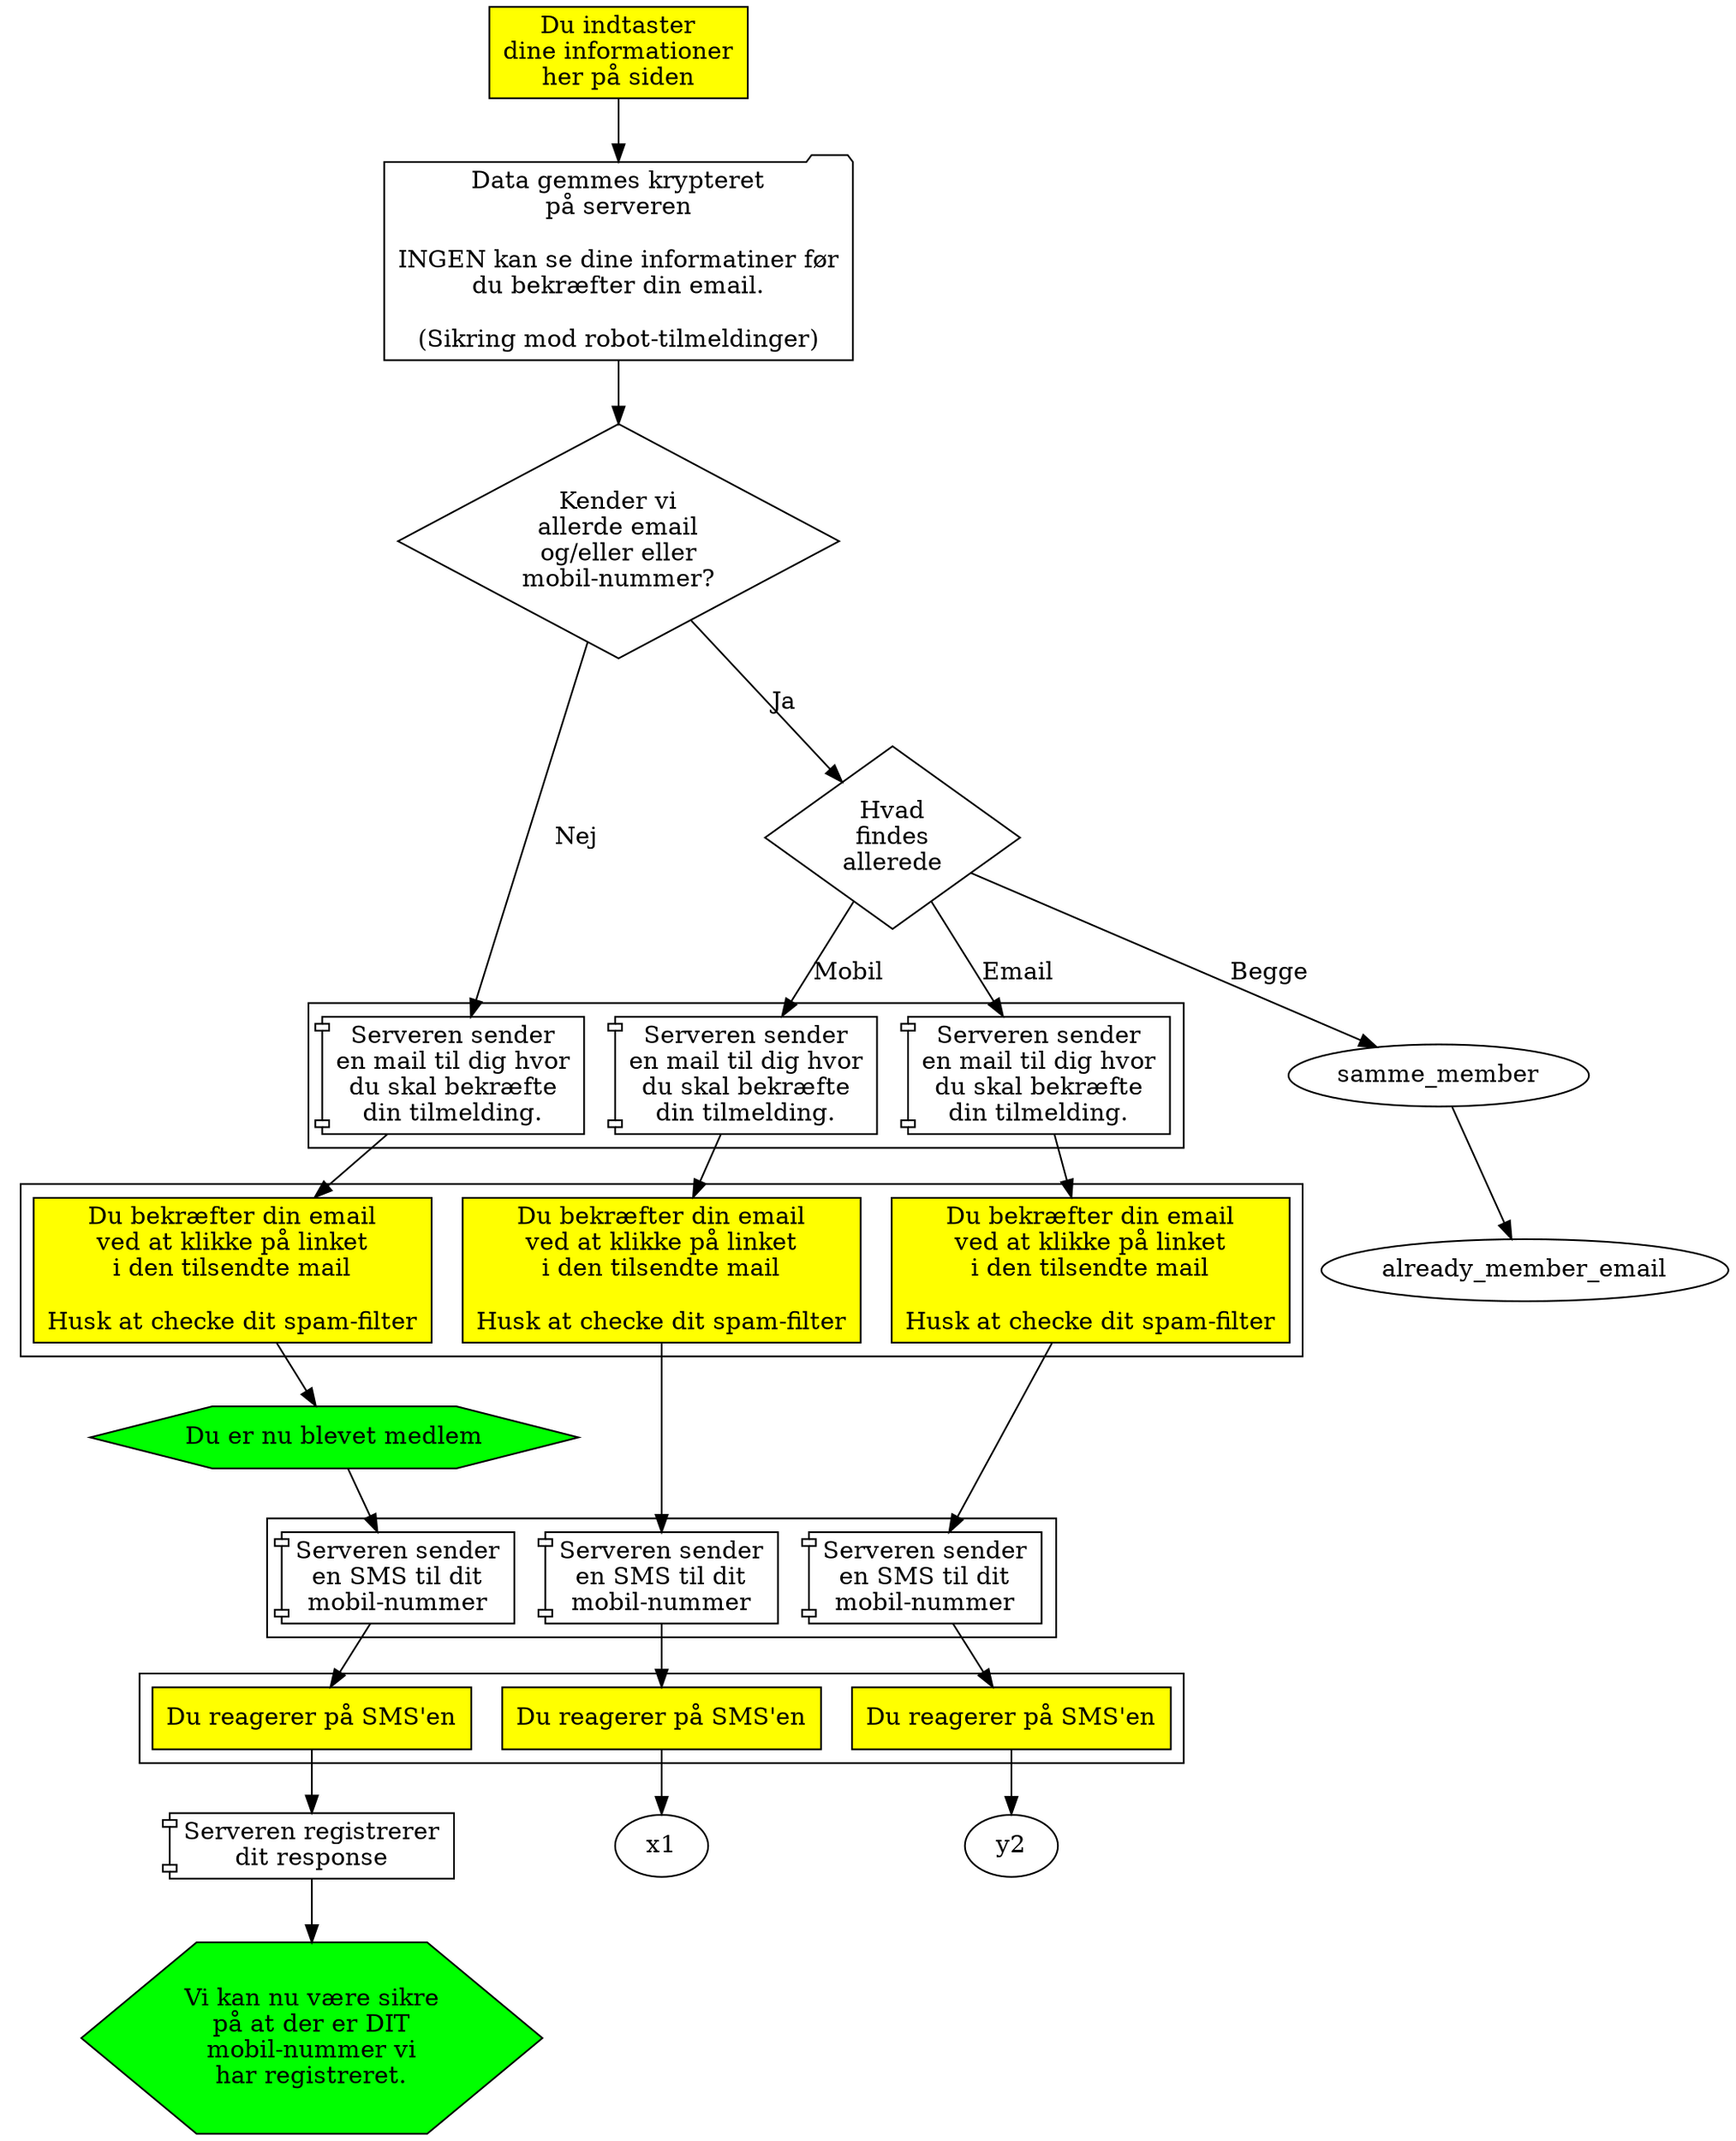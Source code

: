 digraph indmeldelse {
  { # Dine handlinger
    node [ shape=box style=filled fillcolor=yellow ];
    indtast                [label="Du indtaster\ndine informationer\nher på siden"];
    subgraph cluster_server_sender_email {
      node                 [label="Du bekræfter din email\nved at klikke på linket\ni den tilsendte mail\n\nHusk at checke dit spam-filter"];
      confirm_email_nyt_medlem;
      confirm_email_add_email;
      confirm_email_add_mobil;
    }
    subgraph cluster_server_sender_sms {
      node                 [label="Du reagerer på SMS'en"];
      confirm_sms_nyt_medlem;
      confirm_sms_add_email;
      confirm_sms_add_mobil;
    }
  }
  send_tilmelding        [shape=folder label="Data gemmes krypteret\npå serveren\n\nINGEN kan se dine informatiner før\ndu bekræfter din email.\n\n(Sikring mod robot-tilmeldinger)"];
  { # Server-aktiviteter
    node [shape=component];
    subgraph cluster_server_sender_email {
      node                 [label="Serveren sender\nen mail til dig hvor\ndu skal bekræfte\ndin tilmelding."];
      server_sender_emai_nyt_medlem;
      server_sender_email_add_email;
      server_sender_email_add_mobil;
    }
    subgraph cluster_server_sender_sms {
      node                 [label="Serveren sender\nen SMS til dit\nmobil-nummer"];
      server_sender_sms_nyt_medlem;
      server_sender_sms_add_email;
      server_sender_sms_add_mobil;
    }
    sms_confirmed          [label="Serveren registrerer\ndit response"];
  }
  { # Results
    node [shape=hexagon   style=filled fillcolor=green ];
    du_biver_medlem        [label="Du er nu blevet medlem"];
    mobile_ok              [label="Vi kan nu være sikre\npå at der er DIT\nmobil-nummer vi\nhar registreret."]; 
  }
  { # Valg
    node [shape=diamond];
    findes_allerede        [label="Kender vi\nallerde email\nog/eller eller\nmobil-nummer?"];
    hvad_findes_allerede   [label="Hvad\nfindes\nallerede"];
  }

  indtast -> send_tilmelding -> findes_allerede;
                                findes_allerede ->                              server_sender_emai_nyt_medlem [label="Nej"];
                                                                                server_sender_emai_nyt_medlem -> confirm_email_nyt_medlem -> du_biver_medlem ->
                                                                                server_sender_sms_nyt_medlem  -> confirm_sms_nyt_medlem   -> sms_confirmed -> mobile_ok;
                                findes_allerede -> hvad_findes_allerede                                       [label="Ja"];
                                                   hvad_findes_allerede-> samme_member                        [label="Begge"];
                                                                          samme_member -> already_member_email;
                                                   hvad_findes_allerede -> server_sender_email_add_email      [label="Mobil"];
                                                                                server_sender_email_add_email -> confirm_email_add_email  ->
                                                                                server_sender_sms_add_email   -> confirm_sms_add_email    -> x1;
                                                   hvad_findes_allerede ->      server_sender_email_add_mobil [label="Email"];
                                                                                server_sender_email_add_mobil -> confirm_email_add_mobil  ->
                                                                                server_sender_sms_add_mobil   -> confirm_sms_add_mobil    -> y2;
}
